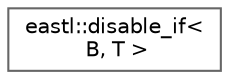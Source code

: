 digraph "类继承关系图"
{
 // LATEX_PDF_SIZE
  bgcolor="transparent";
  edge [fontname=Helvetica,fontsize=10,labelfontname=Helvetica,labelfontsize=10];
  node [fontname=Helvetica,fontsize=10,shape=box,height=0.2,width=0.4];
  rankdir="LR";
  Node0 [id="Node000000",label="eastl::disable_if\<\l B, T \>",height=0.2,width=0.4,color="grey40", fillcolor="white", style="filled",URL="$structeastl_1_1disable__if.html",tooltip=" "];
}
